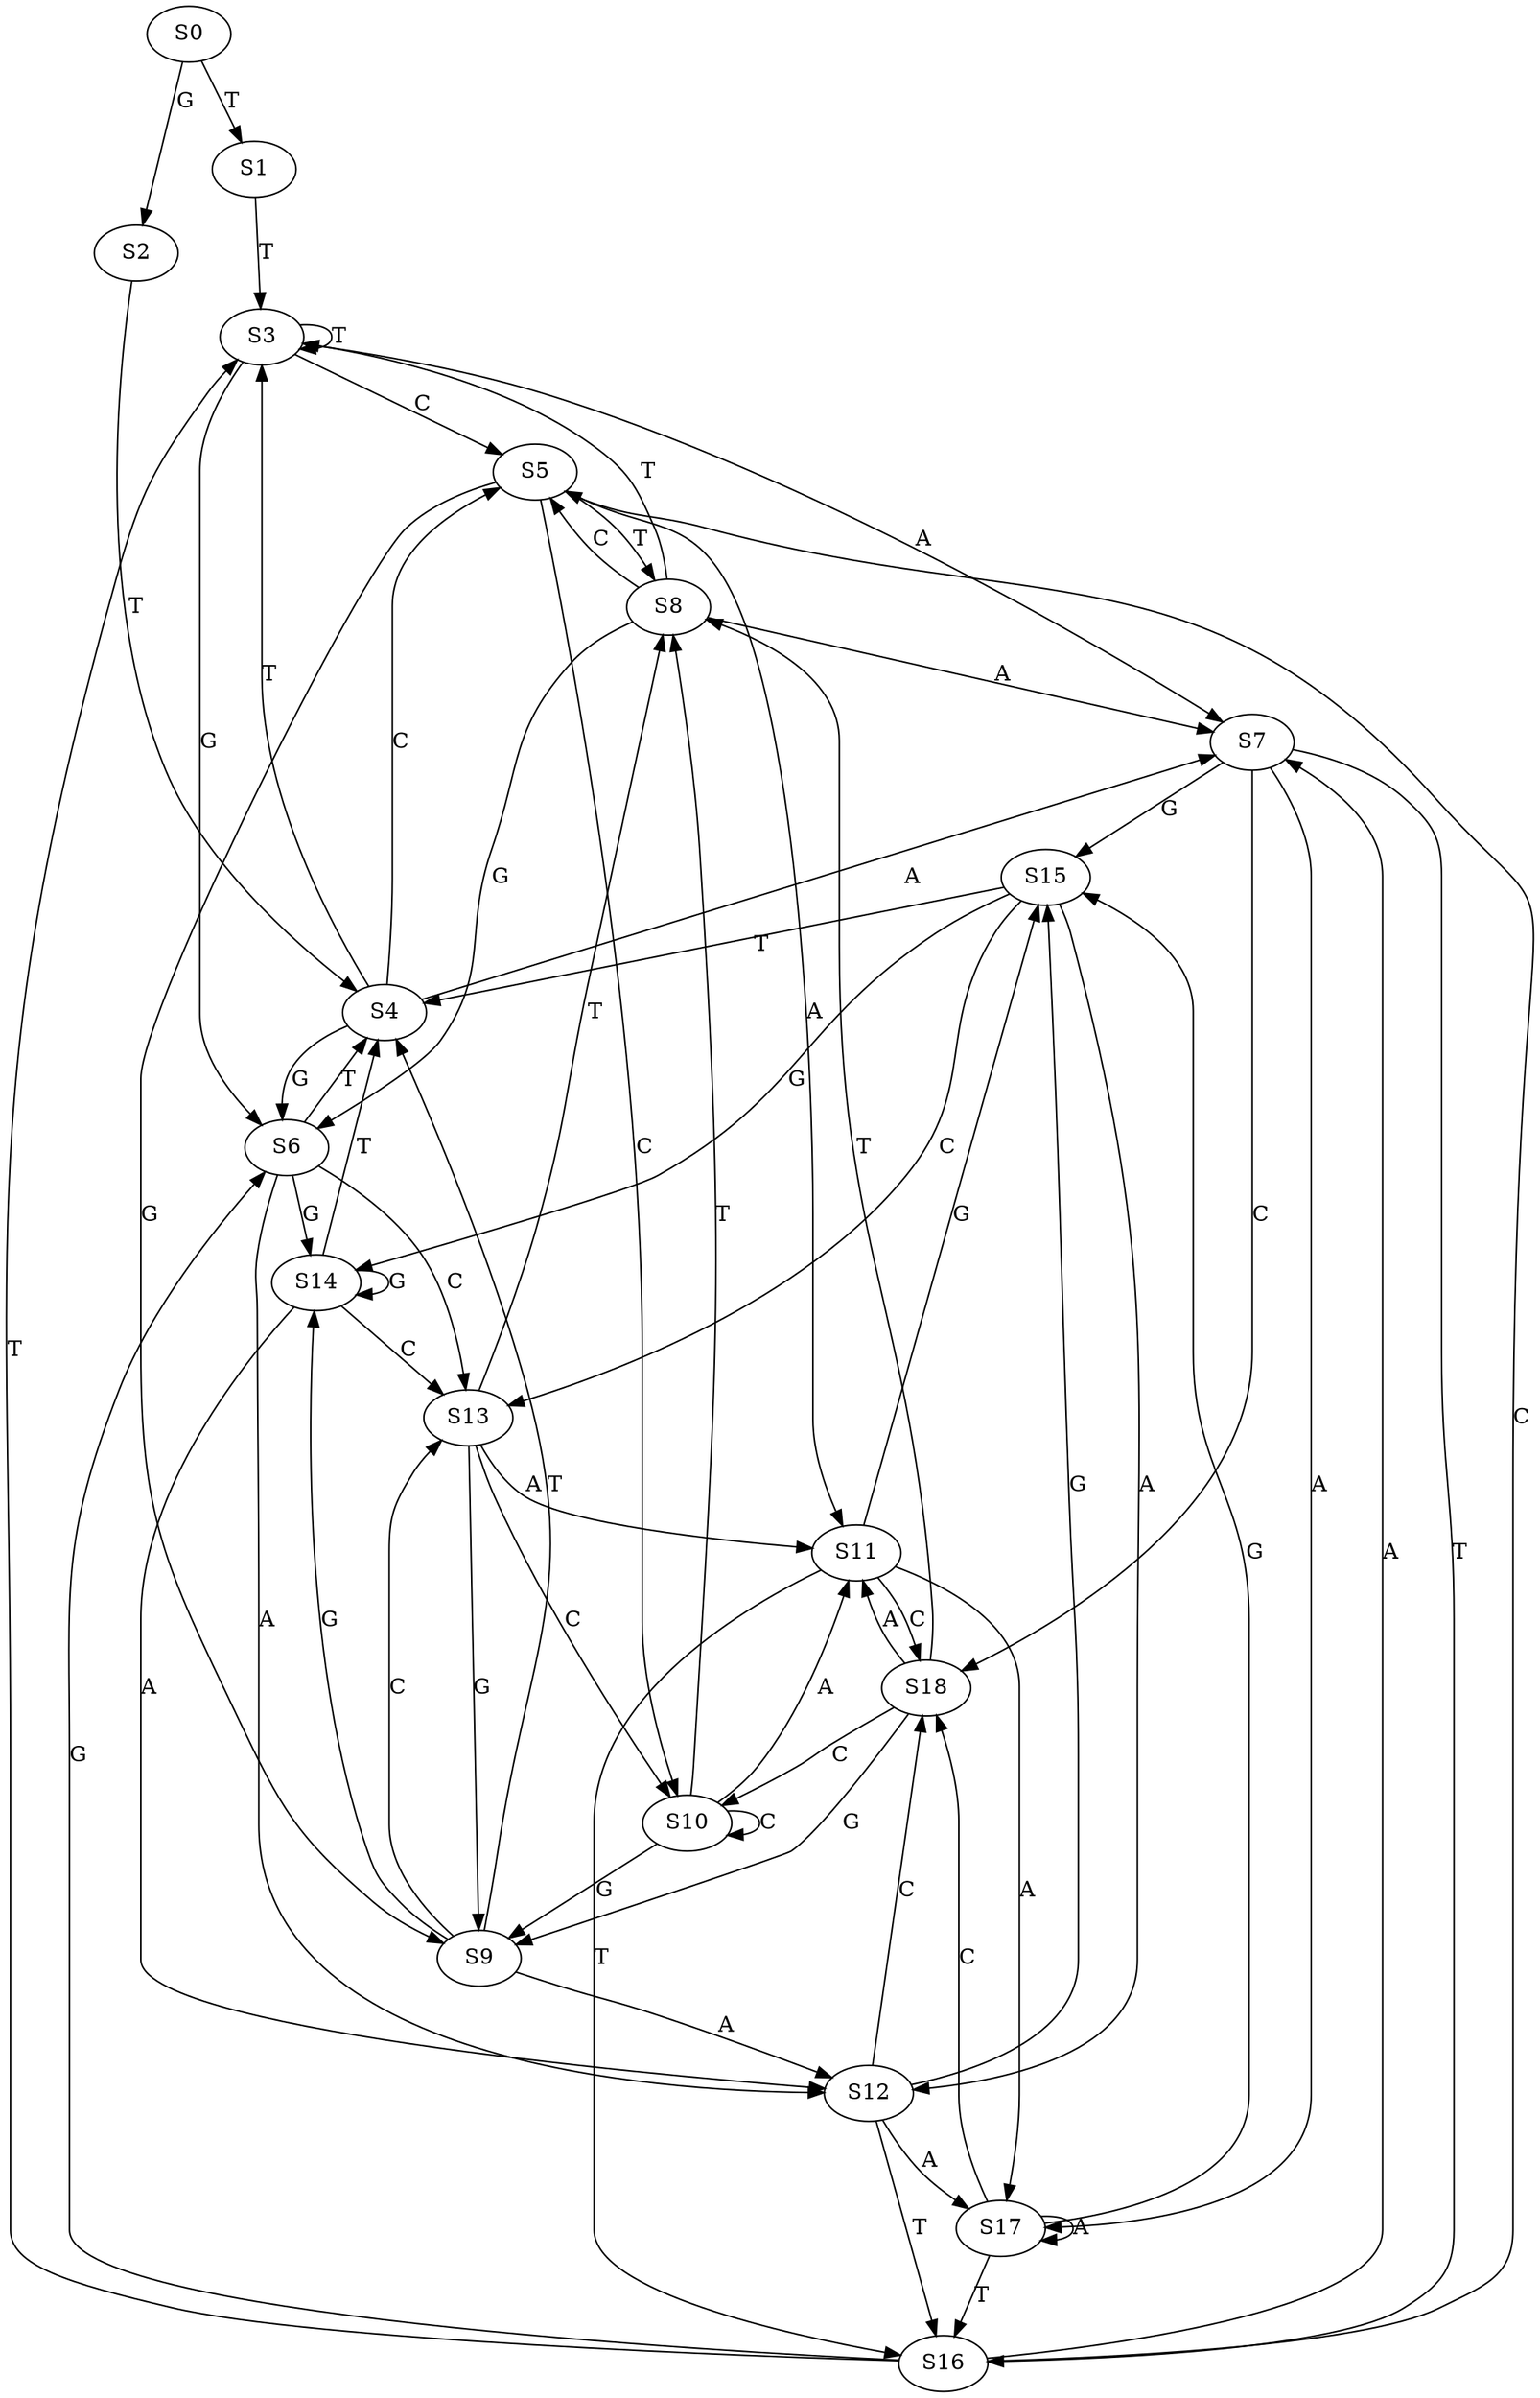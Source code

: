 strict digraph  {
	S0 -> S1 [ label = T ];
	S0 -> S2 [ label = G ];
	S1 -> S3 [ label = T ];
	S2 -> S4 [ label = T ];
	S3 -> S5 [ label = C ];
	S3 -> S6 [ label = G ];
	S3 -> S3 [ label = T ];
	S3 -> S7 [ label = A ];
	S4 -> S7 [ label = A ];
	S4 -> S5 [ label = C ];
	S4 -> S6 [ label = G ];
	S4 -> S3 [ label = T ];
	S5 -> S8 [ label = T ];
	S5 -> S9 [ label = G ];
	S5 -> S10 [ label = C ];
	S5 -> S11 [ label = A ];
	S6 -> S12 [ label = A ];
	S6 -> S4 [ label = T ];
	S6 -> S13 [ label = C ];
	S6 -> S14 [ label = G ];
	S7 -> S15 [ label = G ];
	S7 -> S16 [ label = T ];
	S7 -> S17 [ label = A ];
	S7 -> S18 [ label = C ];
	S8 -> S6 [ label = G ];
	S8 -> S5 [ label = C ];
	S8 -> S7 [ label = A ];
	S8 -> S3 [ label = T ];
	S9 -> S14 [ label = G ];
	S9 -> S4 [ label = T ];
	S9 -> S12 [ label = A ];
	S9 -> S13 [ label = C ];
	S10 -> S9 [ label = G ];
	S10 -> S10 [ label = C ];
	S10 -> S11 [ label = A ];
	S10 -> S8 [ label = T ];
	S11 -> S15 [ label = G ];
	S11 -> S16 [ label = T ];
	S11 -> S18 [ label = C ];
	S11 -> S17 [ label = A ];
	S12 -> S15 [ label = G ];
	S12 -> S17 [ label = A ];
	S12 -> S18 [ label = C ];
	S12 -> S16 [ label = T ];
	S13 -> S10 [ label = C ];
	S13 -> S8 [ label = T ];
	S13 -> S9 [ label = G ];
	S13 -> S11 [ label = A ];
	S14 -> S12 [ label = A ];
	S14 -> S4 [ label = T ];
	S14 -> S14 [ label = G ];
	S14 -> S13 [ label = C ];
	S15 -> S4 [ label = T ];
	S15 -> S14 [ label = G ];
	S15 -> S12 [ label = A ];
	S15 -> S13 [ label = C ];
	S16 -> S7 [ label = A ];
	S16 -> S5 [ label = C ];
	S16 -> S3 [ label = T ];
	S16 -> S6 [ label = G ];
	S17 -> S16 [ label = T ];
	S17 -> S18 [ label = C ];
	S17 -> S15 [ label = G ];
	S17 -> S17 [ label = A ];
	S18 -> S11 [ label = A ];
	S18 -> S8 [ label = T ];
	S18 -> S10 [ label = C ];
	S18 -> S9 [ label = G ];
}
